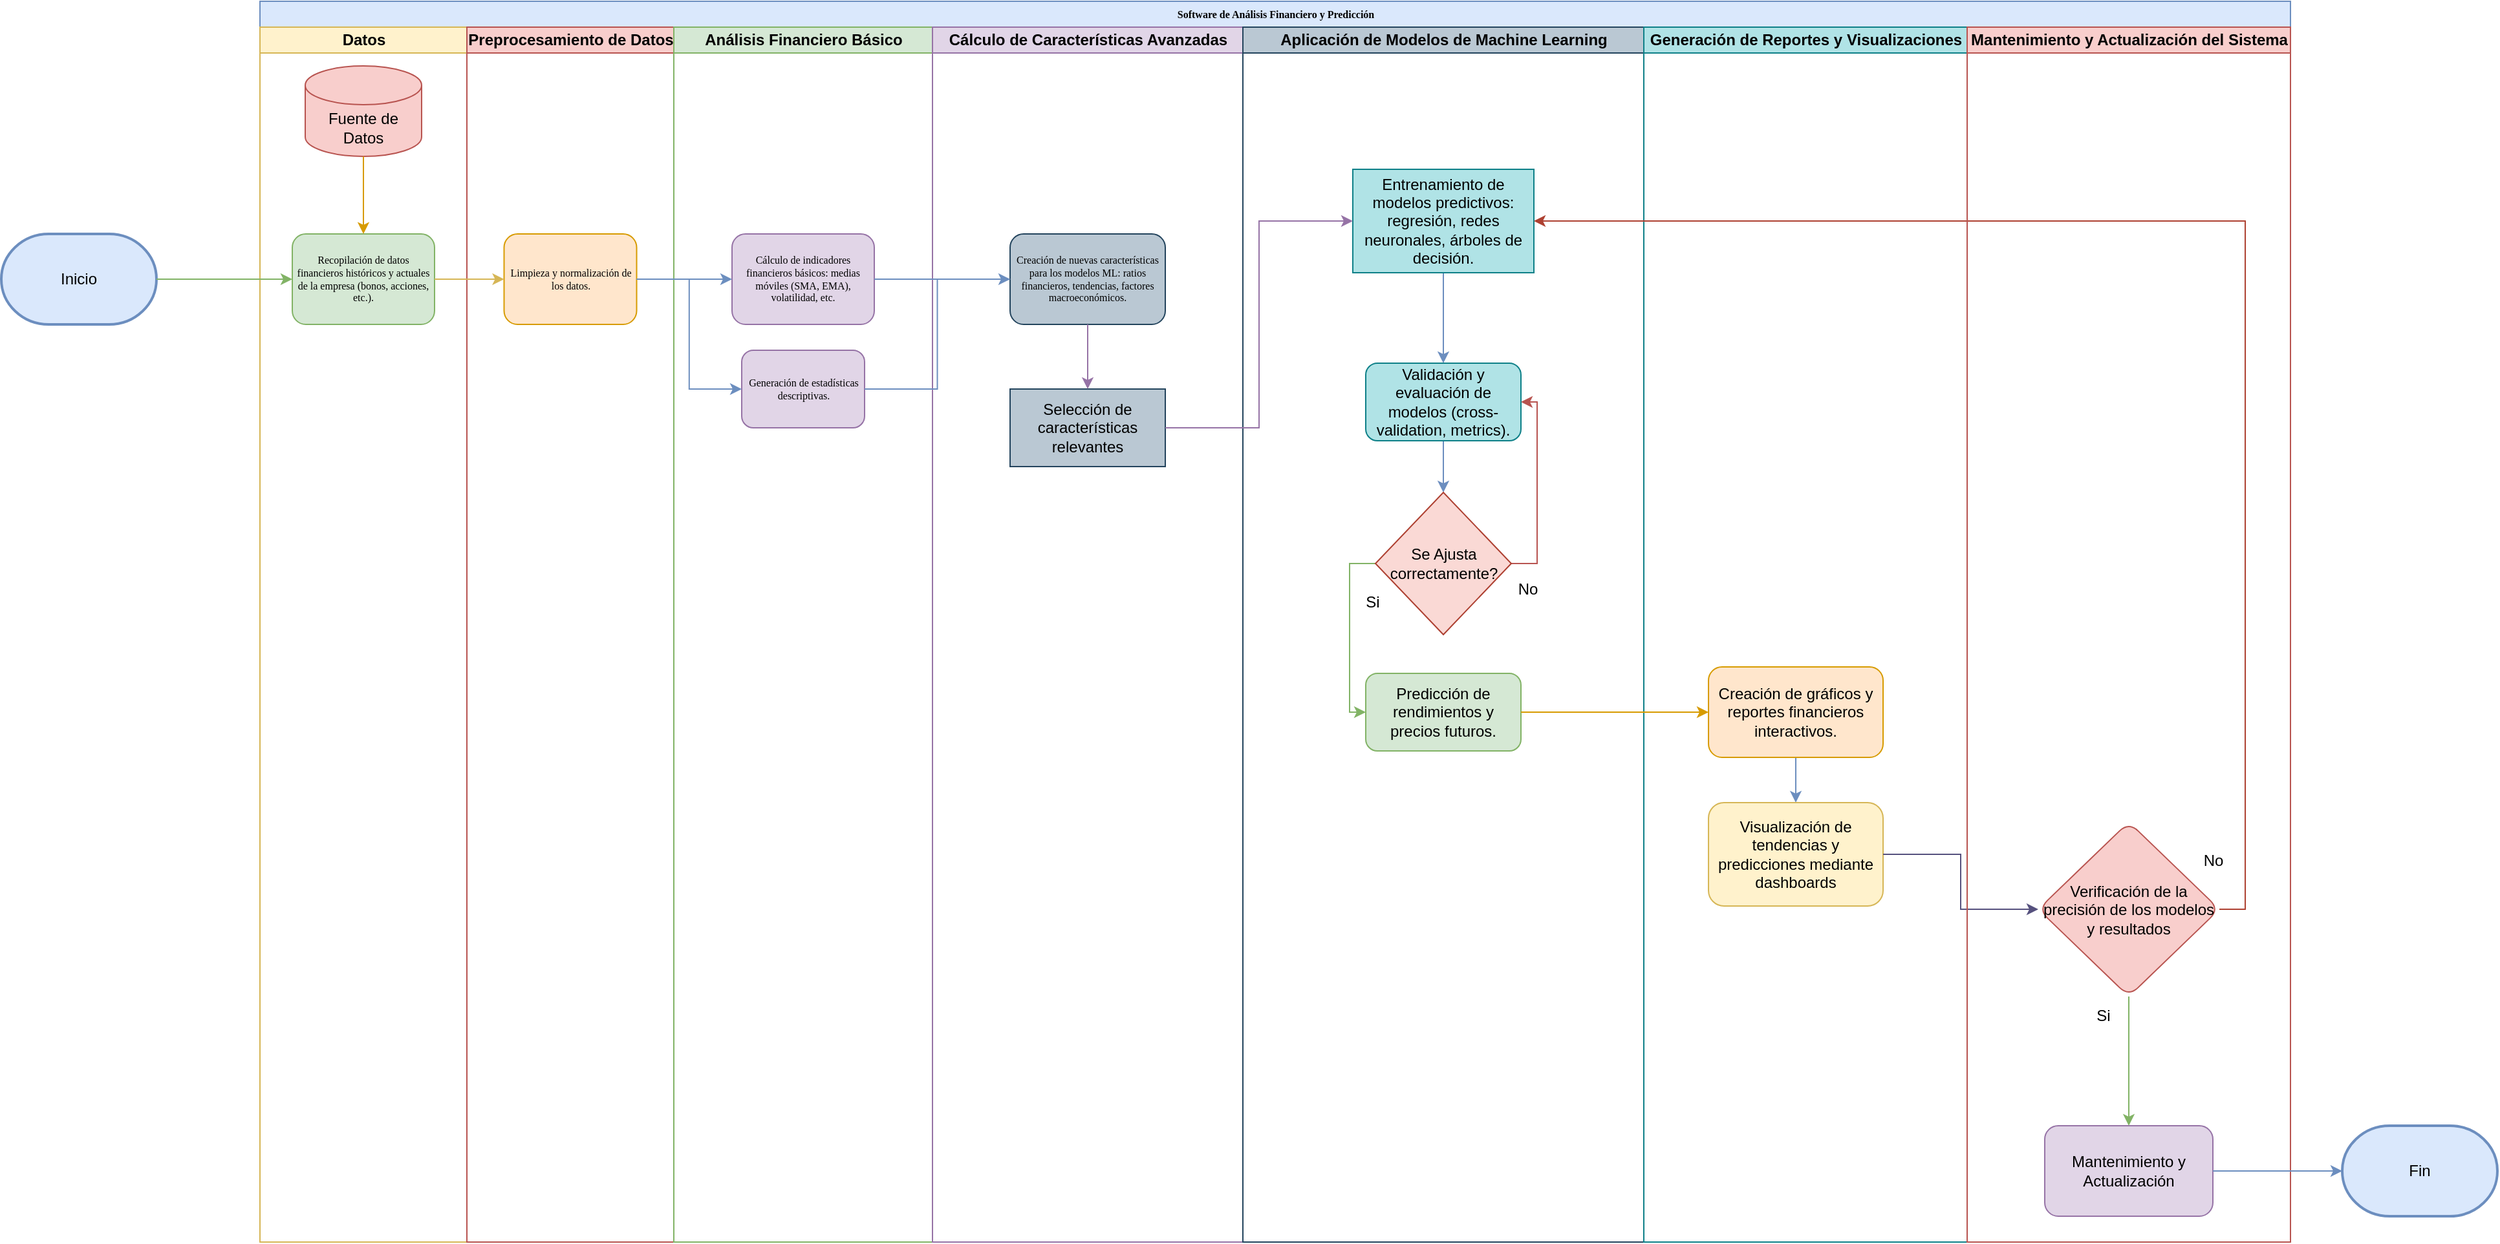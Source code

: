 <mxfile version="24.4.11" type="github">
  <diagram name="Page-1" id="74e2e168-ea6b-b213-b513-2b3c1d86103e">
    <mxGraphModel dx="1886" dy="1314" grid="1" gridSize="10" guides="1" tooltips="1" connect="1" arrows="1" fold="1" page="1" pageScale="1" pageWidth="1100" pageHeight="850" background="none" math="0" shadow="0">
      <root>
        <mxCell id="0" />
        <mxCell id="1" parent="0" />
        <mxCell id="77e6c97f196da883-1" value=" Software de Análisis Financiero y Predicción" style="swimlane;html=1;childLayout=stackLayout;startSize=20;rounded=0;shadow=0;labelBackgroundColor=none;strokeWidth=1;fontFamily=Verdana;fontSize=8;align=center;fillColor=#dae8fc;strokeColor=#6c8ebf;" parent="1" vertex="1">
          <mxGeometry x="70" y="-150" width="1570" height="960" as="geometry" />
        </mxCell>
        <mxCell id="77e6c97f196da883-2" value="Datos" style="swimlane;html=1;startSize=20;fillColor=#fff2cc;strokeColor=#d6b656;" parent="77e6c97f196da883-1" vertex="1">
          <mxGeometry y="20" width="160" height="940" as="geometry" />
        </mxCell>
        <mxCell id="77e6c97f196da883-12" value="Recopilación de datos financieros históricos y actuales de la empresa (bonos, acciones, etc.)." style="rounded=1;whiteSpace=wrap;html=1;shadow=0;labelBackgroundColor=none;strokeWidth=1;fontFamily=Verdana;fontSize=8;align=center;fillColor=#d5e8d4;strokeColor=#82b366;" parent="77e6c97f196da883-2" vertex="1">
          <mxGeometry x="25" y="160" width="110" height="70" as="geometry" />
        </mxCell>
        <mxCell id="at66AapSgeLtblogLSVe-3" value="Fuente de Datos" style="shape=cylinder3;whiteSpace=wrap;html=1;boundedLbl=1;backgroundOutline=1;size=15;fillColor=#f8cecc;strokeColor=#b85450;" vertex="1" parent="77e6c97f196da883-2">
          <mxGeometry x="35" y="30" width="90" height="70" as="geometry" />
        </mxCell>
        <mxCell id="at66AapSgeLtblogLSVe-4" value="" style="endArrow=classic;html=1;rounded=0;exitX=0.5;exitY=1;exitDx=0;exitDy=0;exitPerimeter=0;entryX=0.5;entryY=0;entryDx=0;entryDy=0;fillColor=#ffe6cc;strokeColor=#d79b00;" edge="1" parent="77e6c97f196da883-2" source="at66AapSgeLtblogLSVe-3" target="77e6c97f196da883-12">
          <mxGeometry width="50" height="50" relative="1" as="geometry">
            <mxPoint x="-10" y="210" as="sourcePoint" />
            <mxPoint x="40" y="160" as="targetPoint" />
          </mxGeometry>
        </mxCell>
        <mxCell id="77e6c97f196da883-3" value="Preprocesamiento de Datos" style="swimlane;html=1;startSize=20;fillColor=#f8cecc;strokeColor=#b85450;" parent="77e6c97f196da883-1" vertex="1">
          <mxGeometry x="160" y="20" width="160" height="940" as="geometry" />
        </mxCell>
        <mxCell id="77e6c97f196da883-10" value="Limpieza y normalización de los datos." style="rounded=1;whiteSpace=wrap;html=1;shadow=0;labelBackgroundColor=none;strokeWidth=1;fontFamily=Verdana;fontSize=8;align=center;fillColor=#ffe6cc;strokeColor=#d79b00;" parent="77e6c97f196da883-3" vertex="1">
          <mxGeometry x="28.75" y="160" width="102.5" height="70" as="geometry" />
        </mxCell>
        <mxCell id="77e6c97f196da883-4" value="Análisis Financiero Básico" style="swimlane;html=1;startSize=20;fillColor=#d5e8d4;strokeColor=#82b366;" parent="77e6c97f196da883-1" vertex="1">
          <mxGeometry x="320" y="20" width="200" height="940" as="geometry" />
        </mxCell>
        <mxCell id="77e6c97f196da883-15" value="Cálculo de indicadores financieros básicos: medias móviles (SMA, EMA), volatilidad, etc." style="rounded=1;whiteSpace=wrap;html=1;shadow=0;labelBackgroundColor=none;strokeWidth=1;fontFamily=Verdana;fontSize=8;align=center;fillColor=#e1d5e7;strokeColor=#9673a6;" parent="77e6c97f196da883-4" vertex="1">
          <mxGeometry x="45" y="160" width="110" height="70" as="geometry" />
        </mxCell>
        <mxCell id="at66AapSgeLtblogLSVe-10" value="Generación de estadísticas descriptivas." style="rounded=1;whiteSpace=wrap;html=1;shadow=0;labelBackgroundColor=none;strokeWidth=1;fontFamily=Verdana;fontSize=8;align=center;fillColor=#e1d5e7;strokeColor=#9673a6;" vertex="1" parent="77e6c97f196da883-4">
          <mxGeometry x="52.5" y="250" width="95" height="60" as="geometry" />
        </mxCell>
        <mxCell id="77e6c97f196da883-6" value="Cálculo de Características Avanzadas" style="swimlane;html=1;startSize=20;fillColor=#e1d5e7;strokeColor=#9673a6;" parent="77e6c97f196da883-1" vertex="1">
          <mxGeometry x="520" y="20" width="240" height="940" as="geometry" />
        </mxCell>
        <mxCell id="77e6c97f196da883-18" value="Creación de nuevas características para los modelos ML: ratios financieros, tendencias, factores macroeconómicos." style="rounded=1;whiteSpace=wrap;html=1;shadow=0;labelBackgroundColor=none;strokeWidth=1;fontFamily=Verdana;fontSize=8;align=center;fillColor=#bac8d3;strokeColor=#23445d;" parent="77e6c97f196da883-6" vertex="1">
          <mxGeometry x="60" y="160" width="120" height="70" as="geometry" />
        </mxCell>
        <mxCell id="at66AapSgeLtblogLSVe-19" value="Selección de características relevantes" style="whiteSpace=wrap;html=1;fillColor=#bac8d3;strokeColor=#23445d;" vertex="1" parent="77e6c97f196da883-6">
          <mxGeometry x="60" y="280" width="120" height="60" as="geometry" />
        </mxCell>
        <mxCell id="at66AapSgeLtblogLSVe-20" value="" style="endArrow=classic;html=1;rounded=0;entryX=0.5;entryY=0;entryDx=0;entryDy=0;exitX=0.5;exitY=1;exitDx=0;exitDy=0;fillColor=#e1d5e7;strokeColor=#9673a6;" edge="1" parent="77e6c97f196da883-6" source="77e6c97f196da883-18" target="at66AapSgeLtblogLSVe-19">
          <mxGeometry width="50" height="50" relative="1" as="geometry">
            <mxPoint x="-130" y="220" as="sourcePoint" />
            <mxPoint x="-80" y="170" as="targetPoint" />
          </mxGeometry>
        </mxCell>
        <mxCell id="at66AapSgeLtblogLSVe-5" value="" style="endArrow=classic;html=1;rounded=0;exitX=1;exitY=0.5;exitDx=0;exitDy=0;fillColor=#fff2cc;strokeColor=#d6b656;" edge="1" parent="77e6c97f196da883-1" source="77e6c97f196da883-12" target="77e6c97f196da883-10">
          <mxGeometry width="50" height="50" relative="1" as="geometry">
            <mxPoint x="-10" y="230" as="sourcePoint" />
            <mxPoint x="20" y="270" as="targetPoint" />
          </mxGeometry>
        </mxCell>
        <mxCell id="77e6c97f196da883-34" style="edgeStyle=orthogonalEdgeStyle;rounded=1;html=1;labelBackgroundColor=none;startArrow=none;startFill=0;startSize=5;endArrow=classicThin;endFill=1;endSize=5;jettySize=auto;orthogonalLoop=1;strokeColor=#6c8ebf;strokeWidth=1;fontFamily=Verdana;fontSize=8;fontColor=#000000;entryX=0;entryY=0.5;entryDx=0;entryDy=0;fillColor=#dae8fc;" parent="77e6c97f196da883-1" source="77e6c97f196da883-15" target="77e6c97f196da883-18" edge="1">
          <mxGeometry relative="1" as="geometry">
            <mxPoint x="510" y="215" as="targetPoint" />
          </mxGeometry>
        </mxCell>
        <mxCell id="at66AapSgeLtblogLSVe-9" value="" style="endArrow=classic;html=1;rounded=0;exitX=1;exitY=0.5;exitDx=0;exitDy=0;entryX=0;entryY=0.5;entryDx=0;entryDy=0;fillColor=#dae8fc;strokeColor=#6c8ebf;" edge="1" parent="77e6c97f196da883-1" source="77e6c97f196da883-10" target="77e6c97f196da883-15">
          <mxGeometry width="50" height="50" relative="1" as="geometry">
            <mxPoint x="190" y="230" as="sourcePoint" />
            <mxPoint x="240" y="180" as="targetPoint" />
          </mxGeometry>
        </mxCell>
        <mxCell id="at66AapSgeLtblogLSVe-13" style="edgeStyle=orthogonalEdgeStyle;rounded=0;orthogonalLoop=1;jettySize=auto;html=1;exitX=1;exitY=0.5;exitDx=0;exitDy=0;entryX=0;entryY=0.5;entryDx=0;entryDy=0;fillColor=#dae8fc;strokeColor=#6c8ebf;" edge="1" parent="77e6c97f196da883-1" source="77e6c97f196da883-10" target="at66AapSgeLtblogLSVe-10">
          <mxGeometry relative="1" as="geometry" />
        </mxCell>
        <mxCell id="at66AapSgeLtblogLSVe-14" style="edgeStyle=orthogonalEdgeStyle;rounded=0;orthogonalLoop=1;jettySize=auto;html=1;exitX=1;exitY=0.5;exitDx=0;exitDy=0;entryX=0;entryY=0.5;entryDx=0;entryDy=0;fillColor=#dae8fc;strokeColor=#6c8ebf;" edge="1" parent="77e6c97f196da883-1" source="at66AapSgeLtblogLSVe-10" target="77e6c97f196da883-18">
          <mxGeometry relative="1" as="geometry" />
        </mxCell>
        <mxCell id="77e6c97f196da883-7" value="Aplicación de Modelos de Machine Learning" style="swimlane;html=1;startSize=20;fillColor=#bac8d3;strokeColor=#23445d;" parent="77e6c97f196da883-1" vertex="1">
          <mxGeometry x="760" y="20" width="310" height="940" as="geometry" />
        </mxCell>
        <mxCell id="at66AapSgeLtblogLSVe-26" value="" style="edgeStyle=orthogonalEdgeStyle;rounded=0;orthogonalLoop=1;jettySize=auto;html=1;fillColor=#dae8fc;strokeColor=#6c8ebf;" edge="1" parent="77e6c97f196da883-7" source="at66AapSgeLtblogLSVe-23" target="at66AapSgeLtblogLSVe-25">
          <mxGeometry relative="1" as="geometry" />
        </mxCell>
        <mxCell id="at66AapSgeLtblogLSVe-23" value="Entrenamiento de modelos predictivos: regresión, redes neuronales, árboles de decisión." style="whiteSpace=wrap;html=1;fillColor=#b0e3e6;strokeColor=#0e8088;" vertex="1" parent="77e6c97f196da883-7">
          <mxGeometry x="85" y="110" width="140" height="80" as="geometry" />
        </mxCell>
        <mxCell id="at66AapSgeLtblogLSVe-32" style="edgeStyle=orthogonalEdgeStyle;rounded=0;orthogonalLoop=1;jettySize=auto;html=1;exitX=0.5;exitY=1;exitDx=0;exitDy=0;entryX=0.5;entryY=0;entryDx=0;entryDy=0;fillColor=#dae8fc;strokeColor=#6c8ebf;" edge="1" parent="77e6c97f196da883-7" source="at66AapSgeLtblogLSVe-25" target="at66AapSgeLtblogLSVe-31">
          <mxGeometry relative="1" as="geometry" />
        </mxCell>
        <mxCell id="at66AapSgeLtblogLSVe-25" value="Validación y evaluación de modelos (cross-validation, metrics)." style="rounded=1;whiteSpace=wrap;html=1;fillColor=#b0e3e6;strokeColor=#0e8088;" vertex="1" parent="77e6c97f196da883-7">
          <mxGeometry x="95" y="260" width="120" height="60" as="geometry" />
        </mxCell>
        <mxCell id="at66AapSgeLtblogLSVe-27" value="Predicción de rendimientos y precios futuros." style="rounded=1;whiteSpace=wrap;html=1;fillColor=#d5e8d4;strokeColor=#82b366;" vertex="1" parent="77e6c97f196da883-7">
          <mxGeometry x="95" y="500" width="120" height="60" as="geometry" />
        </mxCell>
        <mxCell id="at66AapSgeLtblogLSVe-33" style="edgeStyle=orthogonalEdgeStyle;rounded=0;orthogonalLoop=1;jettySize=auto;html=1;exitX=0;exitY=0.5;exitDx=0;exitDy=0;entryX=0;entryY=0.5;entryDx=0;entryDy=0;fillColor=#d5e8d4;strokeColor=#82b366;" edge="1" parent="77e6c97f196da883-7" source="at66AapSgeLtblogLSVe-31" target="at66AapSgeLtblogLSVe-27">
          <mxGeometry relative="1" as="geometry" />
        </mxCell>
        <mxCell id="at66AapSgeLtblogLSVe-34" style="edgeStyle=orthogonalEdgeStyle;rounded=0;orthogonalLoop=1;jettySize=auto;html=1;exitX=1;exitY=0.5;exitDx=0;exitDy=0;entryX=1;entryY=0.5;entryDx=0;entryDy=0;fillColor=#f8cecc;strokeColor=#b85450;" edge="1" parent="77e6c97f196da883-7" source="at66AapSgeLtblogLSVe-31" target="at66AapSgeLtblogLSVe-25">
          <mxGeometry relative="1" as="geometry" />
        </mxCell>
        <mxCell id="at66AapSgeLtblogLSVe-31" value="Se Ajusta correctamente?" style="rhombus;whiteSpace=wrap;html=1;fillColor=#fad9d5;strokeColor=#ae4132;" vertex="1" parent="77e6c97f196da883-7">
          <mxGeometry x="102.5" y="360" width="105" height="110" as="geometry" />
        </mxCell>
        <mxCell id="at66AapSgeLtblogLSVe-35" value="No" style="text;html=1;align=center;verticalAlign=middle;resizable=0;points=[];autosize=1;strokeColor=none;fillColor=none;" vertex="1" parent="77e6c97f196da883-7">
          <mxGeometry x="200" y="420" width="40" height="30" as="geometry" />
        </mxCell>
        <mxCell id="at66AapSgeLtblogLSVe-36" value="Si" style="text;html=1;align=center;verticalAlign=middle;resizable=0;points=[];autosize=1;strokeColor=none;fillColor=none;" vertex="1" parent="77e6c97f196da883-7">
          <mxGeometry x="85" y="430" width="30" height="30" as="geometry" />
        </mxCell>
        <mxCell id="at66AapSgeLtblogLSVe-15" value="Generación de Reportes y Visualizaciones" style="swimlane;html=1;startSize=20;fillColor=#b0e3e6;strokeColor=#0e8088;" vertex="1" parent="77e6c97f196da883-1">
          <mxGeometry x="1070" y="20" width="250" height="940" as="geometry" />
        </mxCell>
        <mxCell id="at66AapSgeLtblogLSVe-47" style="edgeStyle=orthogonalEdgeStyle;rounded=0;orthogonalLoop=1;jettySize=auto;html=1;exitX=0.5;exitY=1;exitDx=0;exitDy=0;entryX=0.5;entryY=0;entryDx=0;entryDy=0;fillColor=#dae8fc;strokeColor=#6c8ebf;" edge="1" parent="at66AapSgeLtblogLSVe-15" source="at66AapSgeLtblogLSVe-39" target="at66AapSgeLtblogLSVe-41">
          <mxGeometry relative="1" as="geometry" />
        </mxCell>
        <mxCell id="at66AapSgeLtblogLSVe-39" value="Creación de gráficos y reportes financieros interactivos." style="whiteSpace=wrap;html=1;rounded=1;fillColor=#ffe6cc;strokeColor=#d79b00;" vertex="1" parent="at66AapSgeLtblogLSVe-15">
          <mxGeometry x="50" y="495" width="135" height="70" as="geometry" />
        </mxCell>
        <mxCell id="at66AapSgeLtblogLSVe-41" value="Visualización de tendencias y predicciones mediante dashboards" style="whiteSpace=wrap;html=1;rounded=1;fillColor=#fff2cc;strokeColor=#d6b656;" vertex="1" parent="at66AapSgeLtblogLSVe-15">
          <mxGeometry x="50" y="600" width="135" height="80" as="geometry" />
        </mxCell>
        <mxCell id="at66AapSgeLtblogLSVe-44" style="edgeStyle=orthogonalEdgeStyle;rounded=0;orthogonalLoop=1;jettySize=auto;html=1;exitX=1;exitY=0.5;exitDx=0;exitDy=0;entryX=0;entryY=0.5;entryDx=0;entryDy=0;fillColor=#e1d5e7;strokeColor=#9673a6;" edge="1" parent="77e6c97f196da883-1" source="at66AapSgeLtblogLSVe-19" target="at66AapSgeLtblogLSVe-23">
          <mxGeometry relative="1" as="geometry" />
        </mxCell>
        <mxCell id="at66AapSgeLtblogLSVe-46" style="edgeStyle=orthogonalEdgeStyle;rounded=0;orthogonalLoop=1;jettySize=auto;html=1;exitX=1;exitY=0.5;exitDx=0;exitDy=0;entryX=0;entryY=0.5;entryDx=0;entryDy=0;fillColor=#ffe6cc;strokeColor=#d79b00;" edge="1" parent="77e6c97f196da883-1" source="at66AapSgeLtblogLSVe-27" target="at66AapSgeLtblogLSVe-39">
          <mxGeometry relative="1" as="geometry" />
        </mxCell>
        <mxCell id="at66AapSgeLtblogLSVe-55" style="edgeStyle=orthogonalEdgeStyle;rounded=0;orthogonalLoop=1;jettySize=auto;html=1;exitX=1;exitY=0.5;exitDx=0;exitDy=0;entryX=1;entryY=0.5;entryDx=0;entryDy=0;fillColor=#fad9d5;strokeColor=#ae4132;" edge="1" parent="77e6c97f196da883-1" source="at66AapSgeLtblogLSVe-49" target="at66AapSgeLtblogLSVe-23">
          <mxGeometry relative="1" as="geometry" />
        </mxCell>
        <mxCell id="at66AapSgeLtblogLSVe-50" value="" style="edgeStyle=orthogonalEdgeStyle;rounded=0;orthogonalLoop=1;jettySize=auto;html=1;fillColor=#d0cee2;strokeColor=#56517e;" edge="1" parent="77e6c97f196da883-1" source="at66AapSgeLtblogLSVe-41" target="at66AapSgeLtblogLSVe-49">
          <mxGeometry relative="1" as="geometry" />
        </mxCell>
        <mxCell id="at66AapSgeLtblogLSVe-17" value="Mantenimiento y Actualización del Sistema" style="swimlane;html=1;startSize=20;fillColor=#f8cecc;strokeColor=#b85450;" vertex="1" parent="77e6c97f196da883-1">
          <mxGeometry x="1320" y="20" width="250" height="940" as="geometry" />
        </mxCell>
        <mxCell id="at66AapSgeLtblogLSVe-53" value="Mantenimiento y Actualización" style="whiteSpace=wrap;html=1;rounded=1;fillColor=#e1d5e7;strokeColor=#9673a6;" vertex="1" parent="at66AapSgeLtblogLSVe-17">
          <mxGeometry x="60" y="850" width="130" height="70" as="geometry" />
        </mxCell>
        <mxCell id="at66AapSgeLtblogLSVe-49" value="Verificación de la precisión de los modelos y resultados" style="rhombus;whiteSpace=wrap;html=1;rounded=1;fillColor=#f8cecc;strokeColor=#b85450;" vertex="1" parent="at66AapSgeLtblogLSVe-17">
          <mxGeometry x="55" y="615" width="140" height="135" as="geometry" />
        </mxCell>
        <mxCell id="at66AapSgeLtblogLSVe-56" style="edgeStyle=orthogonalEdgeStyle;rounded=0;orthogonalLoop=1;jettySize=auto;html=1;exitX=0.5;exitY=1;exitDx=0;exitDy=0;entryX=0.5;entryY=0;entryDx=0;entryDy=0;fillColor=#d5e8d4;strokeColor=#82b366;" edge="1" parent="at66AapSgeLtblogLSVe-17" source="at66AapSgeLtblogLSVe-49" target="at66AapSgeLtblogLSVe-53">
          <mxGeometry relative="1" as="geometry" />
        </mxCell>
        <mxCell id="at66AapSgeLtblogLSVe-52" value="No" style="text;html=1;align=center;verticalAlign=middle;resizable=0;points=[];autosize=1;strokeColor=none;fillColor=none;" vertex="1" parent="at66AapSgeLtblogLSVe-17">
          <mxGeometry x="170" y="630" width="40" height="30" as="geometry" />
        </mxCell>
        <mxCell id="at66AapSgeLtblogLSVe-57" value="Si" style="text;html=1;align=center;verticalAlign=middle;resizable=0;points=[];autosize=1;strokeColor=none;fillColor=none;" vertex="1" parent="at66AapSgeLtblogLSVe-17">
          <mxGeometry x="90" y="750" width="30" height="30" as="geometry" />
        </mxCell>
        <mxCell id="at66AapSgeLtblogLSVe-1" value="Inicio" style="strokeWidth=2;html=1;shape=mxgraph.flowchart.terminator;whiteSpace=wrap;fillColor=#dae8fc;strokeColor=#6c8ebf;" vertex="1" parent="1">
          <mxGeometry x="-130" y="30" width="120" height="70" as="geometry" />
        </mxCell>
        <mxCell id="at66AapSgeLtblogLSVe-2" value="" style="endArrow=classic;html=1;rounded=0;exitX=1;exitY=0.5;exitDx=0;exitDy=0;exitPerimeter=0;entryX=0;entryY=0.5;entryDx=0;entryDy=0;fillColor=#d5e8d4;strokeColor=#82b366;" edge="1" parent="1" source="at66AapSgeLtblogLSVe-1" target="77e6c97f196da883-12">
          <mxGeometry width="50" height="50" relative="1" as="geometry">
            <mxPoint x="60" y="270" as="sourcePoint" />
            <mxPoint x="110" y="220" as="targetPoint" />
          </mxGeometry>
        </mxCell>
        <mxCell id="at66AapSgeLtblogLSVe-60" value="Fin" style="strokeWidth=2;html=1;shape=mxgraph.flowchart.terminator;whiteSpace=wrap;fillColor=#dae8fc;strokeColor=#6c8ebf;" vertex="1" parent="1">
          <mxGeometry x="1680" y="720" width="120" height="70" as="geometry" />
        </mxCell>
        <mxCell id="at66AapSgeLtblogLSVe-61" style="edgeStyle=orthogonalEdgeStyle;rounded=0;orthogonalLoop=1;jettySize=auto;html=1;exitX=1;exitY=0.5;exitDx=0;exitDy=0;fillColor=#dae8fc;strokeColor=#6c8ebf;" edge="1" parent="1" source="at66AapSgeLtblogLSVe-53" target="at66AapSgeLtblogLSVe-60">
          <mxGeometry relative="1" as="geometry" />
        </mxCell>
      </root>
    </mxGraphModel>
  </diagram>
</mxfile>
